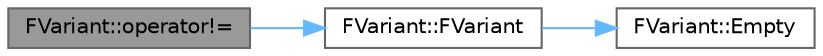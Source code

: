 digraph "FVariant::operator!="
{
 // INTERACTIVE_SVG=YES
 // LATEX_PDF_SIZE
  bgcolor="transparent";
  edge [fontname=Helvetica,fontsize=10,labelfontname=Helvetica,labelfontsize=10];
  node [fontname=Helvetica,fontsize=10,shape=box,height=0.2,width=0.4];
  rankdir="LR";
  Node1 [id="Node000001",label="FVariant::operator!=",height=0.2,width=0.4,color="gray40", fillcolor="grey60", style="filled", fontcolor="black",tooltip="Comparison operator for inequality."];
  Node1 -> Node2 [id="edge1_Node000001_Node000002",color="steelblue1",style="solid",tooltip=" "];
  Node2 [id="Node000002",label="FVariant::FVariant",height=0.2,width=0.4,color="grey40", fillcolor="white", style="filled",URL="$d5/d94/classFVariant.html#a18eb5432dea8ab59d5373d6a426c0e6a",tooltip="Default constructor."];
  Node2 -> Node3 [id="edge2_Node000002_Node000003",color="steelblue1",style="solid",tooltip=" "];
  Node3 [id="Node000003",label="FVariant::Empty",height=0.2,width=0.4,color="grey40", fillcolor="white", style="filled",URL="$d5/d94/classFVariant.html#a84dc95c679e32737efa2447b7399375a",tooltip="Empties the value."];
}

